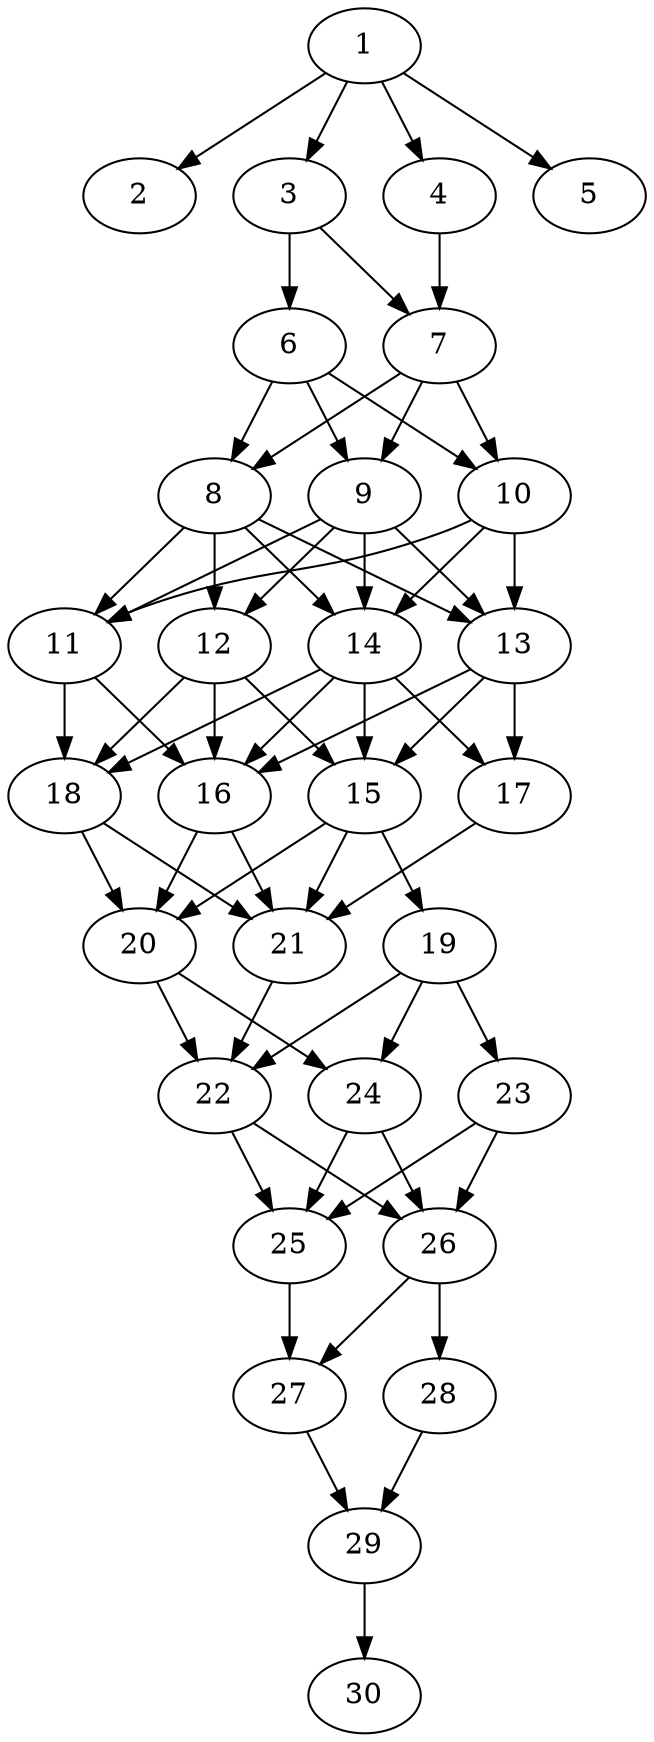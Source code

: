 // DAG automatically generated by daggen at Tue Aug  6 16:27:24 2019
// ./daggen --dot -n 30 --ccr 0.5 --fat 0.4 --regular 0.5 --density 0.9 --mindata 5242880 --maxdata 52428800 
digraph G {
  1 [size="57389056", alpha="0.17", expect_size="28694528"] 
  1 -> 2 [size ="28694528"]
  1 -> 3 [size ="28694528"]
  1 -> 4 [size ="28694528"]
  1 -> 5 [size ="28694528"]
  2 [size="48435200", alpha="0.10", expect_size="24217600"] 
  3 [size="86910976", alpha="0.02", expect_size="43455488"] 
  3 -> 6 [size ="43455488"]
  3 -> 7 [size ="43455488"]
  4 [size="45238272", alpha="0.10", expect_size="22619136"] 
  4 -> 7 [size ="22619136"]
  5 [size="104669184", alpha="0.01", expect_size="52334592"] 
  6 [size="68007936", alpha="0.09", expect_size="34003968"] 
  6 -> 8 [size ="34003968"]
  6 -> 9 [size ="34003968"]
  6 -> 10 [size ="34003968"]
  7 [size="92358656", alpha="0.05", expect_size="46179328"] 
  7 -> 8 [size ="46179328"]
  7 -> 9 [size ="46179328"]
  7 -> 10 [size ="46179328"]
  8 [size="19841024", alpha="0.03", expect_size="9920512"] 
  8 -> 11 [size ="9920512"]
  8 -> 12 [size ="9920512"]
  8 -> 13 [size ="9920512"]
  8 -> 14 [size ="9920512"]
  9 [size="104480768", alpha="0.15", expect_size="52240384"] 
  9 -> 11 [size ="52240384"]
  9 -> 12 [size ="52240384"]
  9 -> 13 [size ="52240384"]
  9 -> 14 [size ="52240384"]
  10 [size="40613888", alpha="0.16", expect_size="20306944"] 
  10 -> 11 [size ="20306944"]
  10 -> 13 [size ="20306944"]
  10 -> 14 [size ="20306944"]
  11 [size="81698816", alpha="0.16", expect_size="40849408"] 
  11 -> 16 [size ="40849408"]
  11 -> 18 [size ="40849408"]
  12 [size="65230848", alpha="0.04", expect_size="32615424"] 
  12 -> 15 [size ="32615424"]
  12 -> 16 [size ="32615424"]
  12 -> 18 [size ="32615424"]
  13 [size="17993728", alpha="0.19", expect_size="8996864"] 
  13 -> 15 [size ="8996864"]
  13 -> 16 [size ="8996864"]
  13 -> 17 [size ="8996864"]
  14 [size="27559936", alpha="0.11", expect_size="13779968"] 
  14 -> 15 [size ="13779968"]
  14 -> 16 [size ="13779968"]
  14 -> 17 [size ="13779968"]
  14 -> 18 [size ="13779968"]
  15 [size="75147264", alpha="0.14", expect_size="37573632"] 
  15 -> 19 [size ="37573632"]
  15 -> 20 [size ="37573632"]
  15 -> 21 [size ="37573632"]
  16 [size="80683008", alpha="0.15", expect_size="40341504"] 
  16 -> 20 [size ="40341504"]
  16 -> 21 [size ="40341504"]
  17 [size="26605568", alpha="0.18", expect_size="13302784"] 
  17 -> 21 [size ="13302784"]
  18 [size="51507200", alpha="0.12", expect_size="25753600"] 
  18 -> 20 [size ="25753600"]
  18 -> 21 [size ="25753600"]
  19 [size="63952896", alpha="0.02", expect_size="31976448"] 
  19 -> 22 [size ="31976448"]
  19 -> 23 [size ="31976448"]
  19 -> 24 [size ="31976448"]
  20 [size="39704576", alpha="0.20", expect_size="19852288"] 
  20 -> 22 [size ="19852288"]
  20 -> 24 [size ="19852288"]
  21 [size="21059584", alpha="0.08", expect_size="10529792"] 
  21 -> 22 [size ="10529792"]
  22 [size="96708608", alpha="0.03", expect_size="48354304"] 
  22 -> 25 [size ="48354304"]
  22 -> 26 [size ="48354304"]
  23 [size="23537664", alpha="0.16", expect_size="11768832"] 
  23 -> 25 [size ="11768832"]
  23 -> 26 [size ="11768832"]
  24 [size="18704384", alpha="0.15", expect_size="9352192"] 
  24 -> 25 [size ="9352192"]
  24 -> 26 [size ="9352192"]
  25 [size="71757824", alpha="0.14", expect_size="35878912"] 
  25 -> 27 [size ="35878912"]
  26 [size="42024960", alpha="0.06", expect_size="21012480"] 
  26 -> 27 [size ="21012480"]
  26 -> 28 [size ="21012480"]
  27 [size="18331648", alpha="0.15", expect_size="9165824"] 
  27 -> 29 [size ="9165824"]
  28 [size="103972864", alpha="0.06", expect_size="51986432"] 
  28 -> 29 [size ="51986432"]
  29 [size="64509952", alpha="0.17", expect_size="32254976"] 
  29 -> 30 [size ="32254976"]
  30 [size="72763392", alpha="0.14", expect_size="36381696"] 
}
